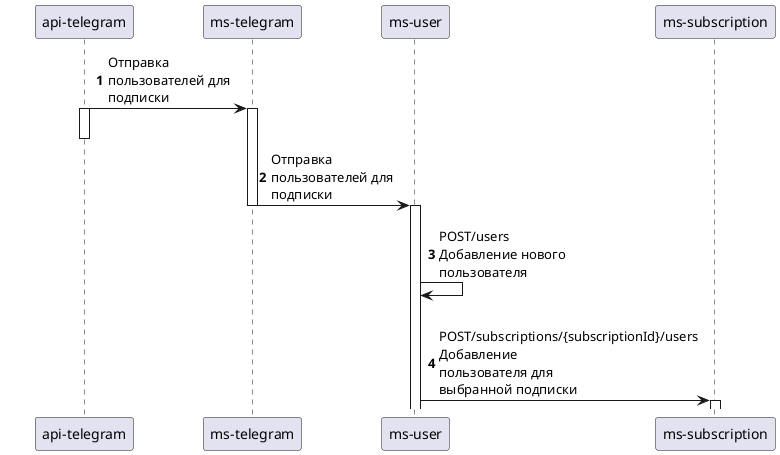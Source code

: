 @startuml AddUserBySubscription
autonumber
skinparam {
    MaxMessageSize 150
    BoxPadding 10
    }
skinparam sequence {
    ParticipantPadding 30
    MessageAlign left
}

participant "ms-subscription" as Sb order 60
participant "ms-user" as Usr order 50
participant "ms-telegram" as Tgm order 30
participant "api-telegram" as Api order 10

Api -> Tgm: Отправка пользователей для подписки
activate Api
deactivate Api
activate Tgm
Tgm -> Usr: Отправка пользователей для подписки
deactivate Tgm
activate Usr
||10||
Usr -> Usr: POST/users \nДобавление нового пользователя
||20||
Usr -> Sb: POST/subscriptions/{subscriptionId}/users \nДобавление пользователя для выбранной подписки
activate Sb
@enduml